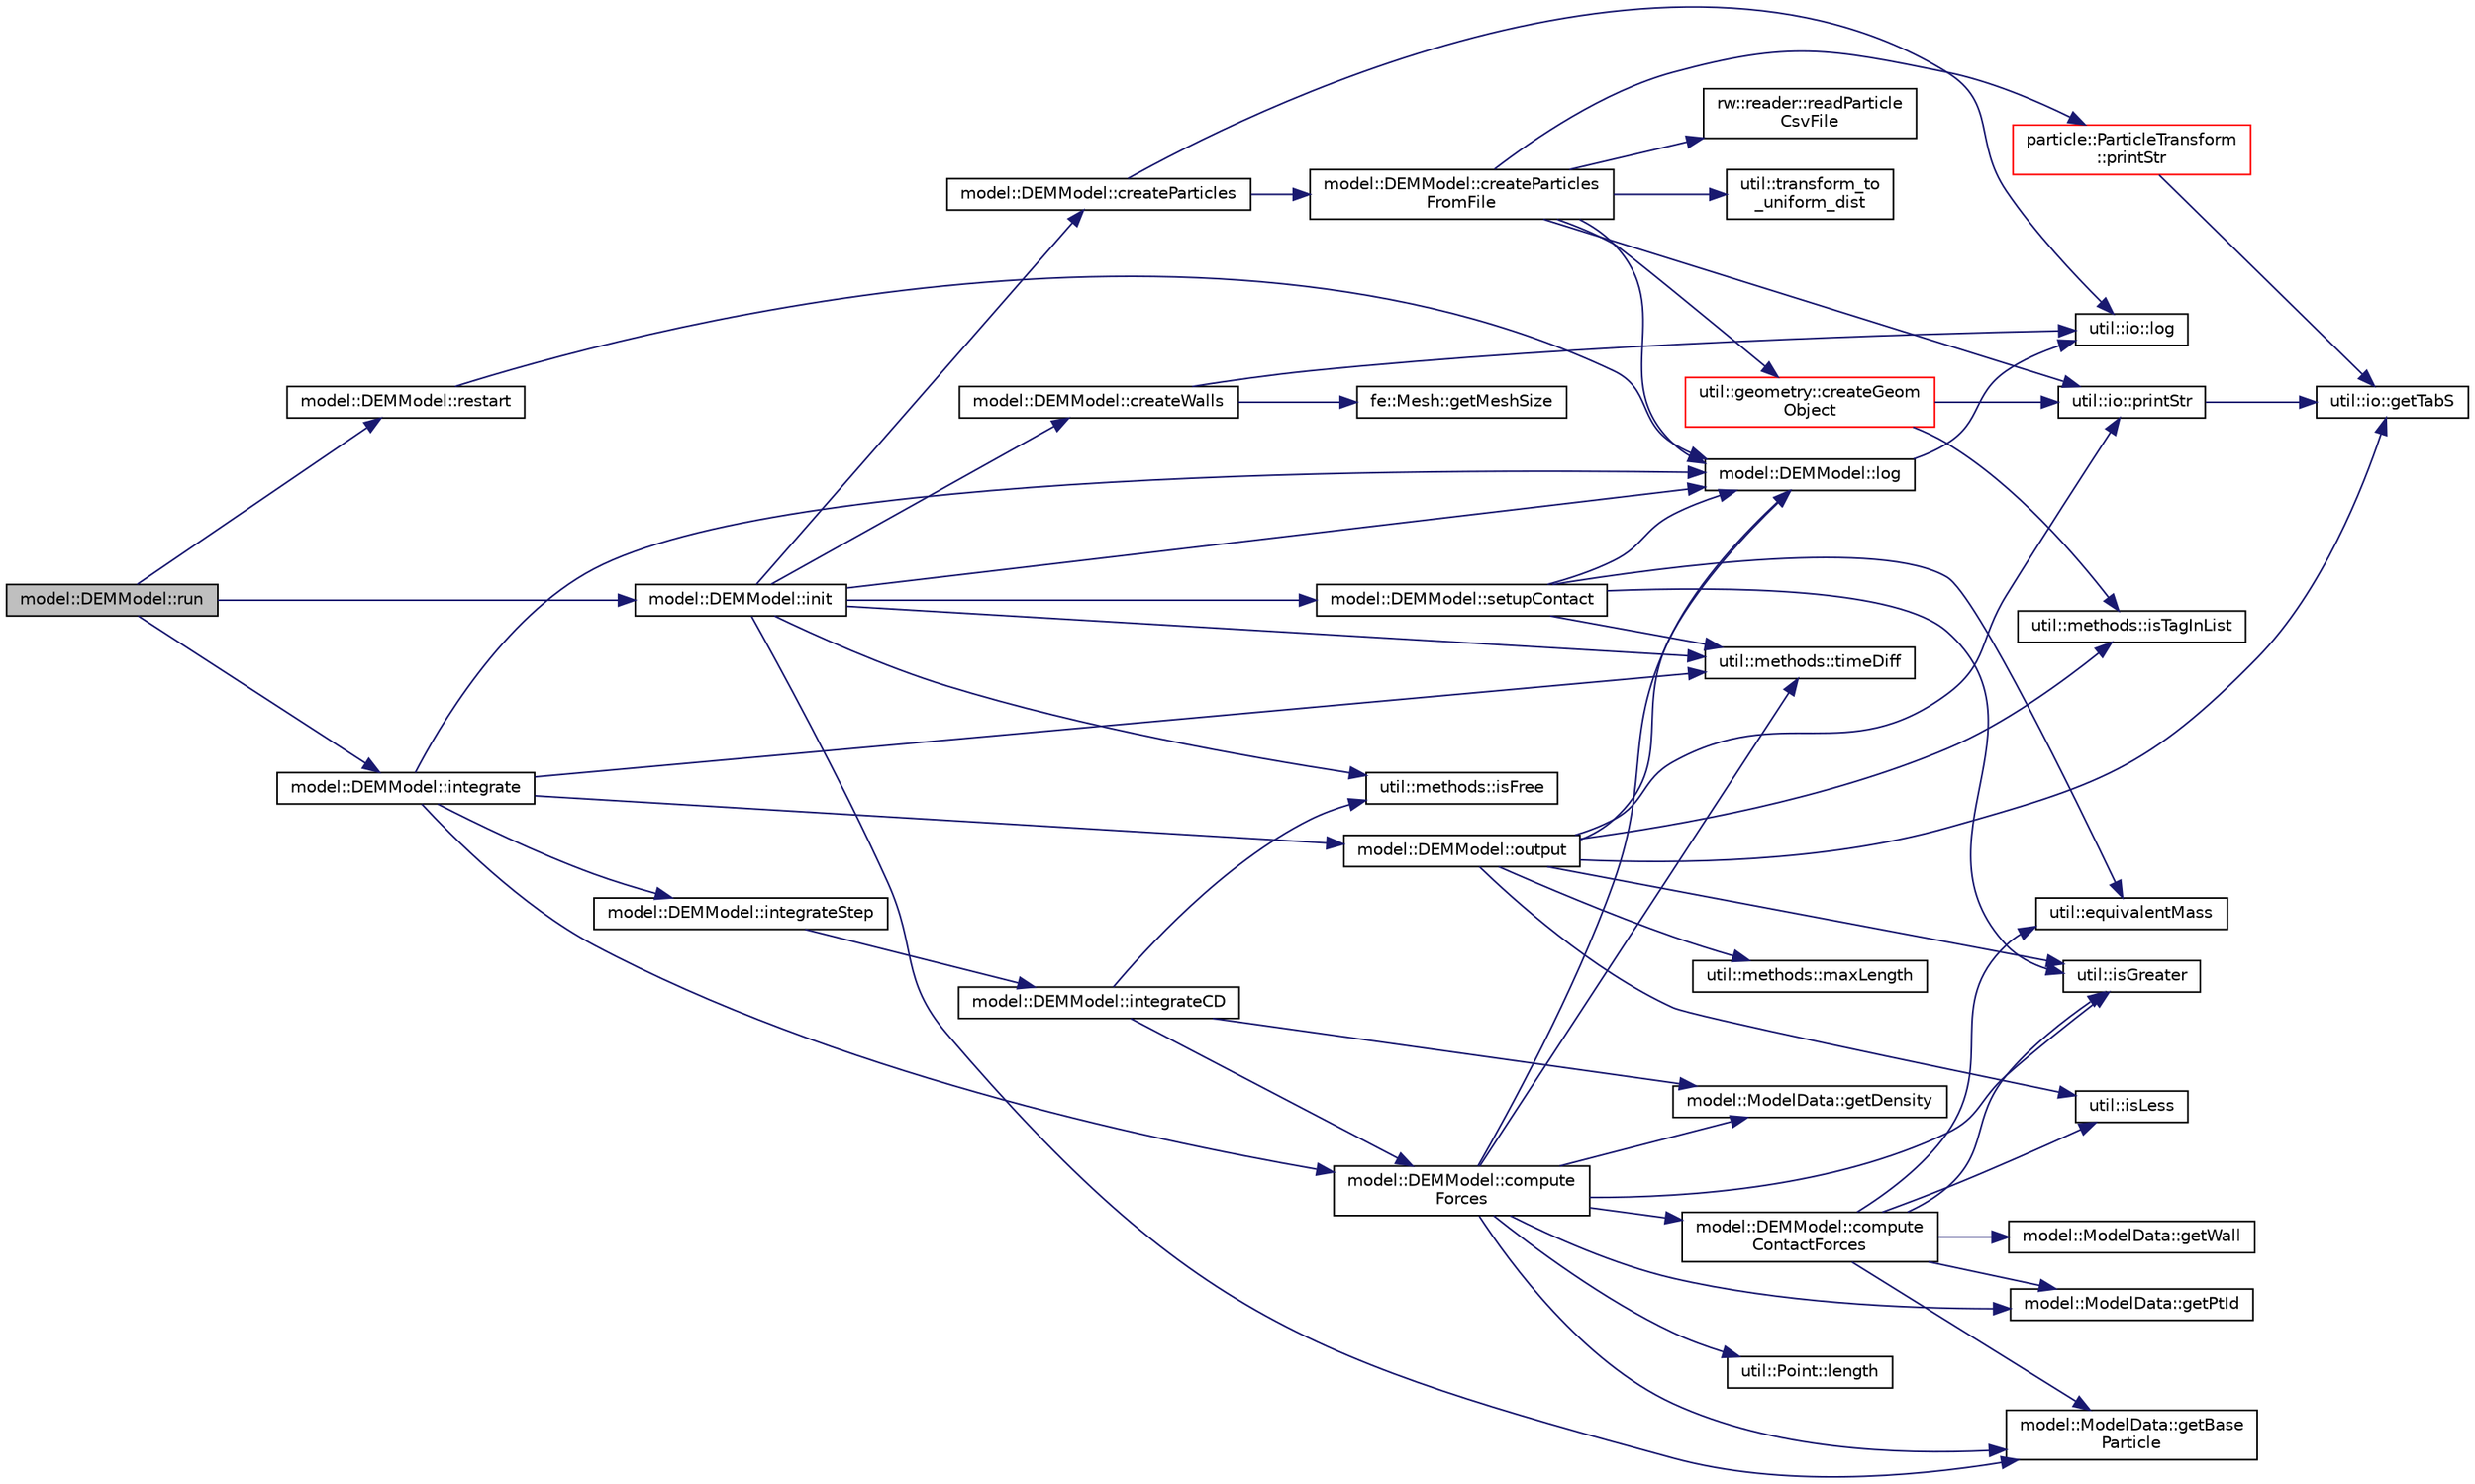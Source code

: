 digraph "model::DEMModel::run"
{
  edge [fontname="Helvetica",fontsize="10",labelfontname="Helvetica",labelfontsize="10"];
  node [fontname="Helvetica",fontsize="10",shape=record];
  rankdir="LR";
  Node79 [label="model::DEMModel::run",height=0.2,width=0.4,color="black", fillcolor="grey75", style="filled", fontcolor="black"];
  Node79 -> Node80 [color="midnightblue",fontsize="10",style="solid",fontname="Helvetica"];
  Node80 [label="model::DEMModel::init",height=0.2,width=0.4,color="black", fillcolor="white", style="filled",URL="$classmodel_1_1DEMModel.html#a934129b5f683dc4ce250b8c9a6fc9228",tooltip="Initialize remaining data members. "];
  Node80 -> Node81 [color="midnightblue",fontsize="10",style="solid",fontname="Helvetica"];
  Node81 [label="model::DEMModel::log",height=0.2,width=0.4,color="black", fillcolor="white", style="filled",URL="$classmodel_1_1DEMModel.html#af734f90bd93d53ea0c6f05ef4882fc30"];
  Node81 -> Node82 [color="midnightblue",fontsize="10",style="solid",fontname="Helvetica"];
  Node82 [label="util::io::log",height=0.2,width=0.4,color="black", fillcolor="white", style="filled",URL="$namespaceutil_1_1io.html#a1ddf7fcc08ed1ab44a0af2054ddea600",tooltip="Global method to log the message. "];
  Node80 -> Node83 [color="midnightblue",fontsize="10",style="solid",fontname="Helvetica"];
  Node83 [label="model::DEMModel::createParticles",height=0.2,width=0.4,color="black", fillcolor="white", style="filled",URL="$classmodel_1_1DEMModel.html#ae822c44f4719cc125181b9e3b9d60fba",tooltip="Creates particles in a given container. "];
  Node83 -> Node82 [color="midnightblue",fontsize="10",style="solid",fontname="Helvetica"];
  Node83 -> Node84 [color="midnightblue",fontsize="10",style="solid",fontname="Helvetica"];
  Node84 [label="model::DEMModel::createParticles\lFromFile",height=0.2,width=0.4,color="black", fillcolor="white", style="filled",URL="$classmodel_1_1DEMModel.html#a90df14f82a946d4f558efae30240f15e",tooltip="Creates particles in a Hexagonal arrangement. "];
  Node84 -> Node85 [color="midnightblue",fontsize="10",style="solid",fontname="Helvetica"];
  Node85 [label="rw::reader::readParticle\lCsvFile",height=0.2,width=0.4,color="black", fillcolor="white", style="filled",URL="$namespacerw_1_1reader.html#abf10c43da999faa4a3c0c93cb8b09689",tooltip="Reads particles center location, radius, and zone id. "];
  Node84 -> Node86 [color="midnightblue",fontsize="10",style="solid",fontname="Helvetica"];
  Node86 [label="util::transform_to\l_uniform_dist",height=0.2,width=0.4,color="black", fillcolor="white", style="filled",URL="$namespaceutil.html#a663b495a76c7875a51986e259e93f63f",tooltip="Transform sample from U(0,1) to U(a,b) "];
  Node84 -> Node81 [color="midnightblue",fontsize="10",style="solid",fontname="Helvetica"];
  Node84 -> Node87 [color="midnightblue",fontsize="10",style="solid",fontname="Helvetica"];
  Node87 [label="util::io::printStr",height=0.2,width=0.4,color="black", fillcolor="white", style="filled",URL="$namespaceutil_1_1io.html#a1c93ac0c8a7bf4145a5358e205fa2d33",tooltip="Returns formatted string for output. "];
  Node87 -> Node88 [color="midnightblue",fontsize="10",style="solid",fontname="Helvetica"];
  Node88 [label="util::io::getTabS",height=0.2,width=0.4,color="black", fillcolor="white", style="filled",URL="$namespaceutil_1_1io.html#a38afb09a152cca4061850f4123bd3aeb",tooltip="Returns tab spaces of given size. "];
  Node84 -> Node89 [color="midnightblue",fontsize="10",style="solid",fontname="Helvetica"];
  Node89 [label="util::geometry::createGeom\lObject",height=0.2,width=0.4,color="red", fillcolor="white", style="filled",URL="$namespaceutil_1_1geometry.html#a2fe7250de366a89b0ed8e09f5a063ad6",tooltip="Create geometrical object from the given data. "];
  Node89 -> Node87 [color="midnightblue",fontsize="10",style="solid",fontname="Helvetica"];
  Node89 -> Node93 [color="midnightblue",fontsize="10",style="solid",fontname="Helvetica"];
  Node93 [label="util::methods::isTagInList",height=0.2,width=0.4,color="black", fillcolor="white", style="filled",URL="$namespaceutil_1_1methods.html#ab21bec324f7d53e91378acc142303fb3",tooltip="Returns true if tag is found in the list of tags. "];
  Node84 -> Node94 [color="midnightblue",fontsize="10",style="solid",fontname="Helvetica"];
  Node94 [label="particle::ParticleTransform\l::printStr",height=0.2,width=0.4,color="red", fillcolor="white", style="filled",URL="$structparticle_1_1ParticleTransform.html#a71cf32574be94605b2c3cc83405acbda",tooltip="Prints the information. "];
  Node94 -> Node88 [color="midnightblue",fontsize="10",style="solid",fontname="Helvetica"];
  Node80 -> Node96 [color="midnightblue",fontsize="10",style="solid",fontname="Helvetica"];
  Node96 [label="model::DEMModel::createWalls",height=0.2,width=0.4,color="black", fillcolor="white", style="filled",URL="$classmodel_1_1DEMModel.html#a50dfdbd6223f0fa628129138a5855759",tooltip="Creates walls. "];
  Node96 -> Node82 [color="midnightblue",fontsize="10",style="solid",fontname="Helvetica"];
  Node96 -> Node97 [color="midnightblue",fontsize="10",style="solid",fontname="Helvetica"];
  Node97 [label="fe::Mesh::getMeshSize",height=0.2,width=0.4,color="black", fillcolor="white", style="filled",URL="$classfe_1_1Mesh.html#a068ec3921531230930e56ab97bf840b7",tooltip="Get the mesh size. "];
  Node80 -> Node98 [color="midnightblue",fontsize="10",style="solid",fontname="Helvetica"];
  Node98 [label="model::DEMModel::setupContact",height=0.2,width=0.4,color="black", fillcolor="white", style="filled",URL="$classmodel_1_1DEMModel.html#a214e43cda5ec99caef8804bf83530037",tooltip="Creates particles in a given container. "];
  Node98 -> Node99 [color="midnightblue",fontsize="10",style="solid",fontname="Helvetica"];
  Node99 [label="util::isGreater",height=0.2,width=0.4,color="black", fillcolor="white", style="filled",URL="$namespaceutil.html#a227b5f8acbd7a403a033663c8893d631",tooltip="Returns true if a > b. "];
  Node98 -> Node81 [color="midnightblue",fontsize="10",style="solid",fontname="Helvetica"];
  Node98 -> Node100 [color="midnightblue",fontsize="10",style="solid",fontname="Helvetica"];
  Node100 [label="util::equivalentMass",height=0.2,width=0.4,color="black", fillcolor="white", style="filled",URL="$namespaceutil.html#a61b8040019c885bc15525802079bd9e1",tooltip="Compute harmonic mean of m1 and m2. "];
  Node98 -> Node101 [color="midnightblue",fontsize="10",style="solid",fontname="Helvetica"];
  Node101 [label="util::methods::timeDiff",height=0.2,width=0.4,color="black", fillcolor="white", style="filled",URL="$namespaceutil_1_1methods.html#ae2cbeeaef260d8e5552f776da1499504",tooltip="Returns difference between two times. "];
  Node80 -> Node102 [color="midnightblue",fontsize="10",style="solid",fontname="Helvetica"];
  Node102 [label="model::ModelData::getBase\lParticle",height=0.2,width=0.4,color="black", fillcolor="white", style="filled",URL="$classmodel_1_1ModelData.html#a4a055297b6e83e461e941c495e665e4c",tooltip="Get pointer to base particle. "];
  Node80 -> Node101 [color="midnightblue",fontsize="10",style="solid",fontname="Helvetica"];
  Node80 -> Node103 [color="midnightblue",fontsize="10",style="solid",fontname="Helvetica"];
  Node103 [label="util::methods::isFree",height=0.2,width=0.4,color="black", fillcolor="white", style="filled",URL="$namespaceutil_1_1methods.html#ac8ab8ee8690f8baa3e008256f7a5351d",tooltip="Returns true if degree of freedom is free. "];
  Node79 -> Node104 [color="midnightblue",fontsize="10",style="solid",fontname="Helvetica"];
  Node104 [label="model::DEMModel::restart",height=0.2,width=0.4,color="black", fillcolor="white", style="filled",URL="$classmodel_1_1DEMModel.html#ab194487ad25d52e075e3eb06ae075029",tooltip="Restarts the simulation from previous state. "];
  Node104 -> Node81 [color="midnightblue",fontsize="10",style="solid",fontname="Helvetica"];
  Node79 -> Node105 [color="midnightblue",fontsize="10",style="solid",fontname="Helvetica"];
  Node105 [label="model::DEMModel::integrate",height=0.2,width=0.4,color="black", fillcolor="white", style="filled",URL="$classmodel_1_1DEMModel.html#a209921f6ad32b4f193c25d7923c7e25c",tooltip="Perform time integration. "];
  Node105 -> Node106 [color="midnightblue",fontsize="10",style="solid",fontname="Helvetica"];
  Node106 [label="model::DEMModel::output",height=0.2,width=0.4,color="black", fillcolor="white", style="filled",URL="$classmodel_1_1DEMModel.html#a3652826a385051497907774640ed2044",tooltip="Output the snapshot of data at current time step. "];
  Node106 -> Node81 [color="midnightblue",fontsize="10",style="solid",fontname="Helvetica"];
  Node106 -> Node88 [color="midnightblue",fontsize="10",style="solid",fontname="Helvetica"];
  Node106 -> Node87 [color="midnightblue",fontsize="10",style="solid",fontname="Helvetica"];
  Node106 -> Node93 [color="midnightblue",fontsize="10",style="solid",fontname="Helvetica"];
  Node106 -> Node107 [color="midnightblue",fontsize="10",style="solid",fontname="Helvetica"];
  Node107 [label="util::isLess",height=0.2,width=0.4,color="black", fillcolor="white", style="filled",URL="$namespaceutil.html#a868a26599b6b844d08d30063ac898319",tooltip="Returns true if a < b. "];
  Node106 -> Node99 [color="midnightblue",fontsize="10",style="solid",fontname="Helvetica"];
  Node106 -> Node108 [color="midnightblue",fontsize="10",style="solid",fontname="Helvetica"];
  Node108 [label="util::methods::maxLength",height=0.2,width=0.4,color="black", fillcolor="white", style="filled",URL="$namespaceutil_1_1methods.html#a67e64d6311242eb8f3b2c24a2cadfca8",tooltip="Returns the maximum length of point from list of points. "];
  Node105 -> Node109 [color="midnightblue",fontsize="10",style="solid",fontname="Helvetica"];
  Node109 [label="model::DEMModel::compute\lForces",height=0.2,width=0.4,color="black", fillcolor="white", style="filled",URL="$classmodel_1_1DEMModel.html#aa6280fa8bb694b07e3d7867f618660ca",tooltip="Computes peridynamic forces and contact forces. "];
  Node109 -> Node81 [color="midnightblue",fontsize="10",style="solid",fontname="Helvetica"];
  Node109 -> Node101 [color="midnightblue",fontsize="10",style="solid",fontname="Helvetica"];
  Node109 -> Node110 [color="midnightblue",fontsize="10",style="solid",fontname="Helvetica"];
  Node110 [label="model::DEMModel::compute\lContactForces",height=0.2,width=0.4,color="black", fillcolor="white", style="filled",URL="$classmodel_1_1DEMModel.html#a5f63a024b52174fed79847ce0b0f473f",tooltip="Computes peridynamic forces and contact forces. "];
  Node110 -> Node111 [color="midnightblue",fontsize="10",style="solid",fontname="Helvetica"];
  Node111 [label="model::ModelData::getPtId",height=0.2,width=0.4,color="black", fillcolor="white", style="filled",URL="$classmodel_1_1ModelData.html#a5d4371ed532e829b82c926852505760e",tooltip="Get particle id given the location in particle list. "];
  Node110 -> Node102 [color="midnightblue",fontsize="10",style="solid",fontname="Helvetica"];
  Node110 -> Node107 [color="midnightblue",fontsize="10",style="solid",fontname="Helvetica"];
  Node110 -> Node99 [color="midnightblue",fontsize="10",style="solid",fontname="Helvetica"];
  Node110 -> Node100 [color="midnightblue",fontsize="10",style="solid",fontname="Helvetica"];
  Node110 -> Node112 [color="midnightblue",fontsize="10",style="solid",fontname="Helvetica"];
  Node112 [label="model::ModelData::getWall",height=0.2,width=0.4,color="black", fillcolor="white", style="filled",URL="$classmodel_1_1ModelData.html#a3b03dbaeff7741cbfbd80c8df21f6aed",tooltip="Get pointer to wall. "];
  Node109 -> Node113 [color="midnightblue",fontsize="10",style="solid",fontname="Helvetica"];
  Node113 [label="model::ModelData::getDensity",height=0.2,width=0.4,color="black", fillcolor="white", style="filled",URL="$classmodel_1_1ModelData.html#abed01bad5d70678329daf23d61b085a1",tooltip="Get density of particle. "];
  Node109 -> Node111 [color="midnightblue",fontsize="10",style="solid",fontname="Helvetica"];
  Node109 -> Node102 [color="midnightblue",fontsize="10",style="solid",fontname="Helvetica"];
  Node109 -> Node99 [color="midnightblue",fontsize="10",style="solid",fontname="Helvetica"];
  Node109 -> Node114 [color="midnightblue",fontsize="10",style="solid",fontname="Helvetica"];
  Node114 [label="util::Point::length",height=0.2,width=0.4,color="black", fillcolor="white", style="filled",URL="$structutil_1_1Point.html#a7e6ec50072f4ff4d6461412cdc531b65",tooltip="Computes the Euclidean length of the vector. "];
  Node105 -> Node81 [color="midnightblue",fontsize="10",style="solid",fontname="Helvetica"];
  Node105 -> Node115 [color="midnightblue",fontsize="10",style="solid",fontname="Helvetica"];
  Node115 [label="model::DEMModel::integrateStep",height=0.2,width=0.4,color="black", fillcolor="white", style="filled",URL="$classmodel_1_1DEMModel.html#a482cc830bfc95a67f6c3c9e22999a115",tooltip="Performs one time step. "];
  Node115 -> Node116 [color="midnightblue",fontsize="10",style="solid",fontname="Helvetica"];
  Node116 [label="model::DEMModel::integrateCD",height=0.2,width=0.4,color="black", fillcolor="white", style="filled",URL="$classmodel_1_1DEMModel.html#abd7dd108a6c28579f46f4782e95d2ff6",tooltip="Perform time integration using central-difference scheme. "];
  Node116 -> Node113 [color="midnightblue",fontsize="10",style="solid",fontname="Helvetica"];
  Node116 -> Node103 [color="midnightblue",fontsize="10",style="solid",fontname="Helvetica"];
  Node116 -> Node109 [color="midnightblue",fontsize="10",style="solid",fontname="Helvetica"];
  Node105 -> Node101 [color="midnightblue",fontsize="10",style="solid",fontname="Helvetica"];
}
